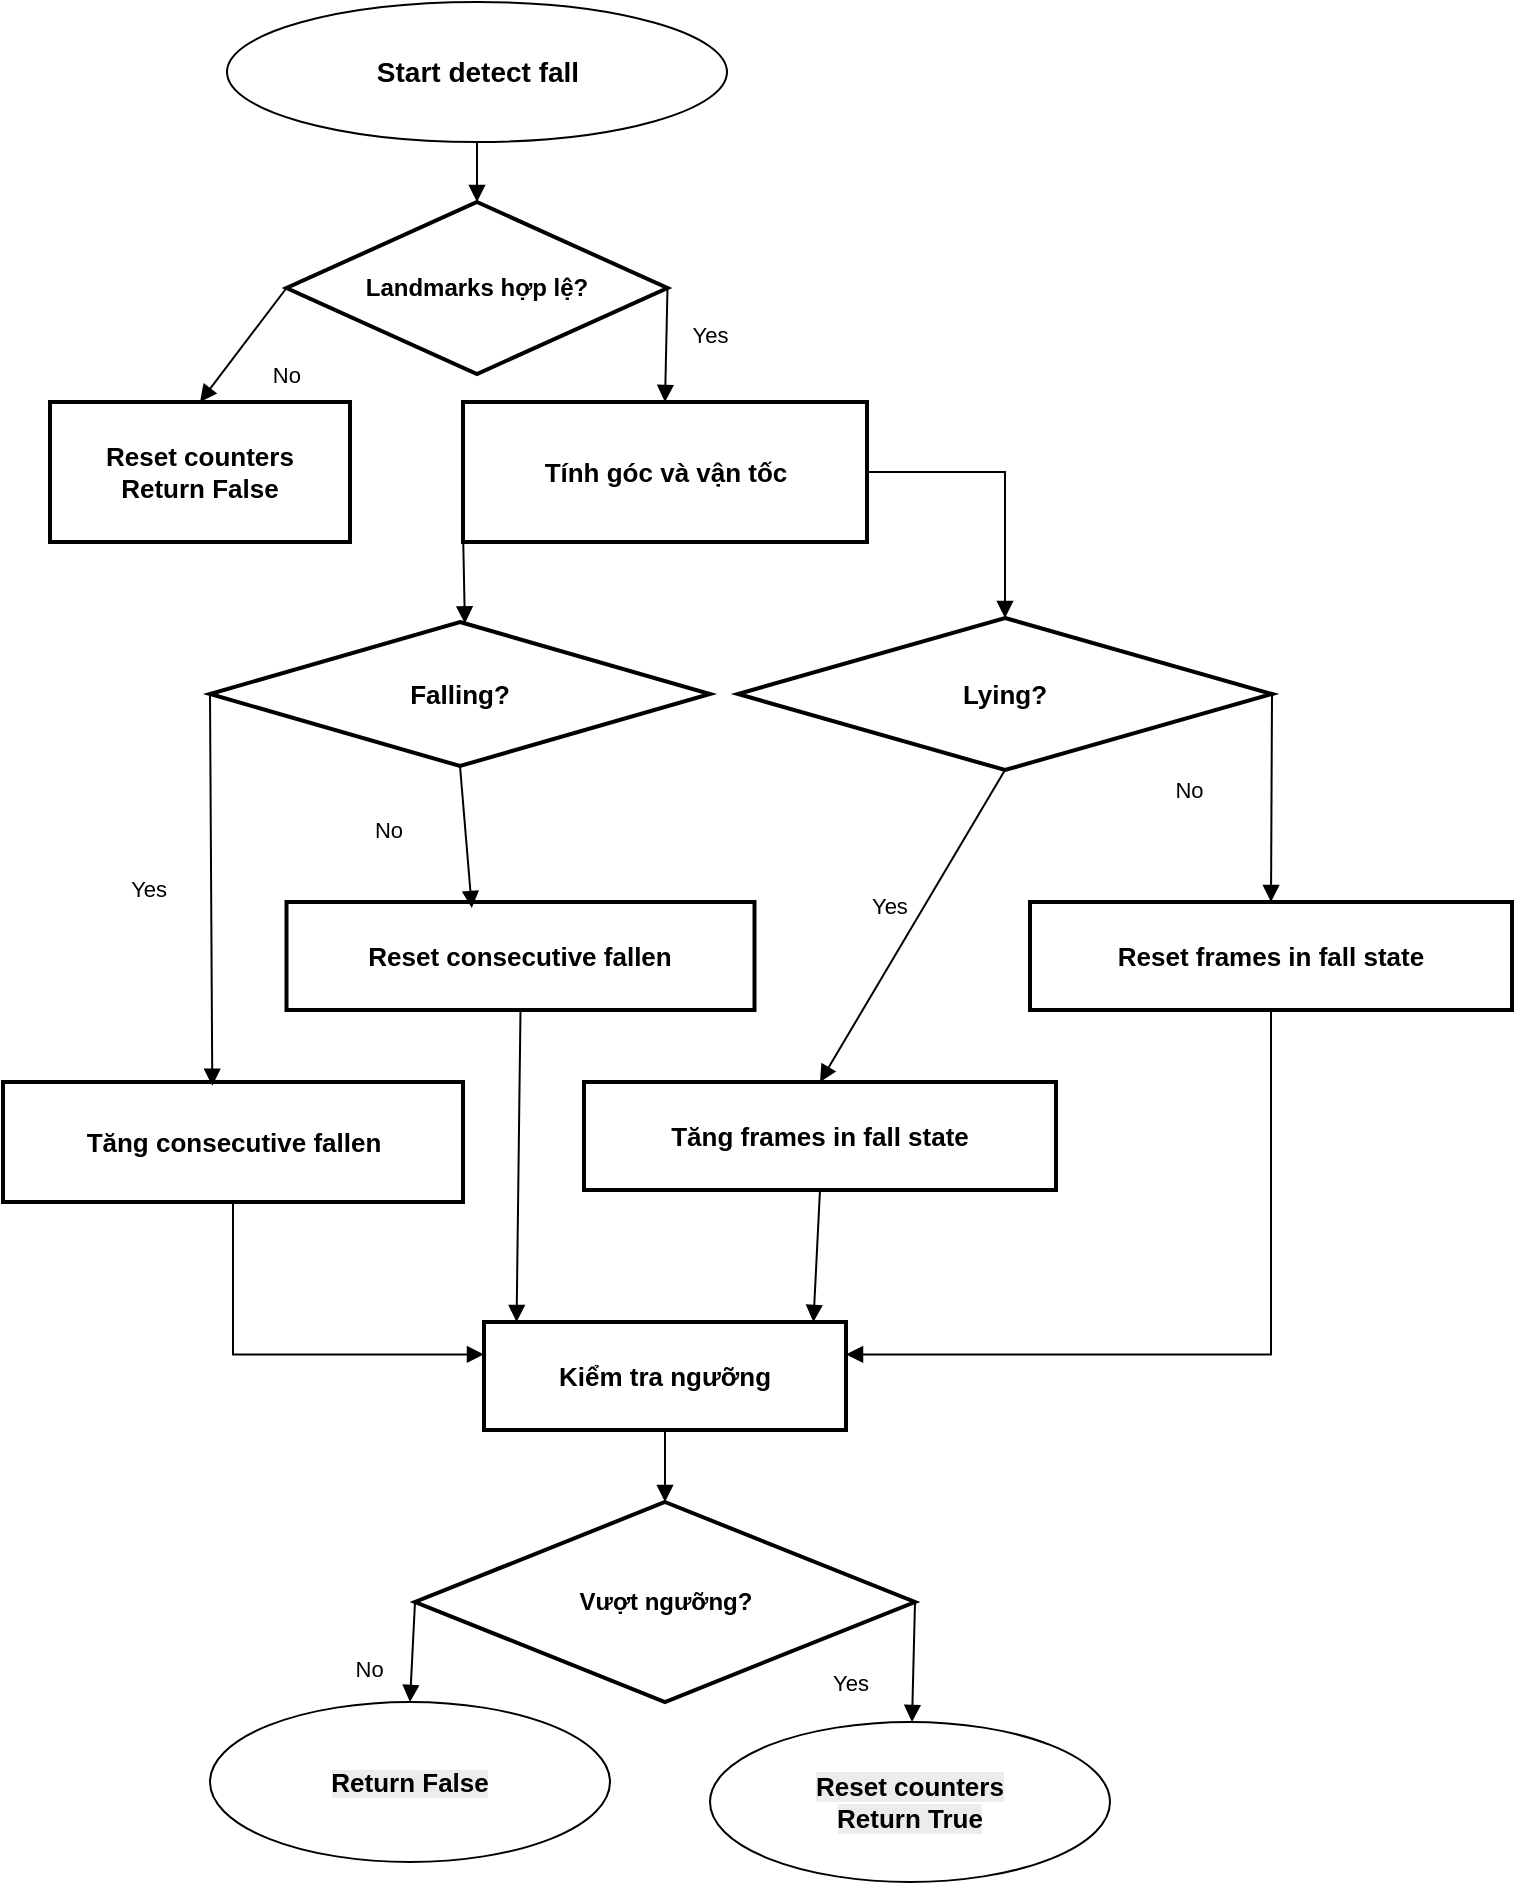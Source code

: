 <mxfile version="28.0.6">
  <diagram name="Page-1" id="RcqHjoqhafqjE1qHLG3t">
    <mxGraphModel dx="1026" dy="706" grid="1" gridSize="10" guides="1" tooltips="1" connect="1" arrows="1" fold="1" page="1" pageScale="1" pageWidth="850" pageHeight="1100" math="0" shadow="0">
      <root>
        <mxCell id="0" />
        <mxCell id="1" parent="0" />
        <mxCell id="KEPEI5O2_IvmtxeHBqty-2" value="Landmarks hợp lệ?" style="rhombus;strokeWidth=2;whiteSpace=wrap;fontStyle=1;labelBackgroundColor=none;" parent="1" vertex="1">
          <mxGeometry x="158.25" y="100" width="190.5" height="86" as="geometry" />
        </mxCell>
        <mxCell id="KEPEI5O2_IvmtxeHBqty-3" value="Reset counters&#xa;Return False" style="whiteSpace=wrap;strokeWidth=2;fontStyle=1;labelBackgroundColor=none;fontSize=13;" parent="1" vertex="1">
          <mxGeometry x="40" y="200" width="150" height="70" as="geometry" />
        </mxCell>
        <mxCell id="KEPEI5O2_IvmtxeHBqty-4" value="Tính góc và vận tốc" style="whiteSpace=wrap;strokeWidth=2;labelBackgroundColor=none;fontSize=13;fontStyle=1" parent="1" vertex="1">
          <mxGeometry x="246.5" y="200" width="202" height="70" as="geometry" />
        </mxCell>
        <mxCell id="KEPEI5O2_IvmtxeHBqty-5" value="Falling?" style="rhombus;strokeWidth=2;whiteSpace=wrap;fontStyle=1;labelBackgroundColor=none;fontSize=13;" parent="1" vertex="1">
          <mxGeometry x="120" y="310" width="250" height="72" as="geometry" />
        </mxCell>
        <mxCell id="KEPEI5O2_IvmtxeHBqty-6" value="Tăng consecutive fallen" style="whiteSpace=wrap;strokeWidth=2;fontStyle=1;labelBackgroundColor=none;fontSize=13;" parent="1" vertex="1">
          <mxGeometry x="16.5" y="540" width="230" height="60" as="geometry" />
        </mxCell>
        <mxCell id="KEPEI5O2_IvmtxeHBqty-7" value="Reset consecutive fallen" style="whiteSpace=wrap;strokeWidth=2;fontStyle=1;labelBackgroundColor=none;fontSize=13;" parent="1" vertex="1">
          <mxGeometry x="158.25" y="450" width="234" height="54" as="geometry" />
        </mxCell>
        <mxCell id="KEPEI5O2_IvmtxeHBqty-8" value="Lying?" style="rhombus;strokeWidth=2;whiteSpace=wrap;fontStyle=1;labelBackgroundColor=none;fontSize=13;" parent="1" vertex="1">
          <mxGeometry x="384" y="308" width="267" height="76" as="geometry" />
        </mxCell>
        <mxCell id="KEPEI5O2_IvmtxeHBqty-9" value="Tăng frames in fall state" style="whiteSpace=wrap;strokeWidth=2;fontStyle=1;labelBackgroundColor=none;fontSize=13;" parent="1" vertex="1">
          <mxGeometry x="307" y="540" width="236" height="54" as="geometry" />
        </mxCell>
        <mxCell id="KEPEI5O2_IvmtxeHBqty-10" value="Reset frames in fall state" style="whiteSpace=wrap;strokeWidth=2;fontStyle=1;labelBackgroundColor=none;fontSize=13;" parent="1" vertex="1">
          <mxGeometry x="530" y="450" width="241" height="54" as="geometry" />
        </mxCell>
        <mxCell id="KEPEI5O2_IvmtxeHBqty-11" value="Kiểm tra ngưỡng" style="whiteSpace=wrap;strokeWidth=2;fontStyle=1;labelBackgroundColor=none;fontSize=13;" parent="1" vertex="1">
          <mxGeometry x="257" y="660" width="181" height="54" as="geometry" />
        </mxCell>
        <mxCell id="KEPEI5O2_IvmtxeHBqty-12" value="Vượt ngưỡng?" style="rhombus;strokeWidth=2;whiteSpace=wrap;fontStyle=1;labelBackgroundColor=none;" parent="1" vertex="1">
          <mxGeometry x="222.5" y="750" width="250" height="100" as="geometry" />
        </mxCell>
        <mxCell id="KEPEI5O2_IvmtxeHBqty-15" value="" style="curved=1;startArrow=none;endArrow=block;exitX=0.5;exitY=1;entryX=0.5;entryY=0;rounded=0;labelBackgroundColor=none;fontColor=default;" parent="1" target="KEPEI5O2_IvmtxeHBqty-2" edge="1">
          <mxGeometry relative="1" as="geometry">
            <Array as="points" />
            <mxPoint x="253.5" y="64" as="sourcePoint" />
          </mxGeometry>
        </mxCell>
        <mxCell id="KEPEI5O2_IvmtxeHBqty-16" value="No" style="startArrow=none;endArrow=block;exitX=0;exitY=0.5;entryX=0.5;entryY=0;rounded=0;exitDx=0;exitDy=0;labelBackgroundColor=none;fontColor=default;" parent="1" source="KEPEI5O2_IvmtxeHBqty-2" target="KEPEI5O2_IvmtxeHBqty-3" edge="1">
          <mxGeometry x="-0.045" y="26" relative="1" as="geometry">
            <mxPoint as="offset" />
          </mxGeometry>
        </mxCell>
        <mxCell id="KEPEI5O2_IvmtxeHBqty-17" value="Yes" style="startArrow=none;endArrow=block;exitX=1;exitY=0.5;entryX=0.5;entryY=0;rounded=0;exitDx=0;exitDy=0;labelBackgroundColor=none;fontColor=default;" parent="1" source="KEPEI5O2_IvmtxeHBqty-2" target="KEPEI5O2_IvmtxeHBqty-4" edge="1">
          <mxGeometry x="-0.206" y="22" relative="1" as="geometry">
            <mxPoint as="offset" />
          </mxGeometry>
        </mxCell>
        <mxCell id="KEPEI5O2_IvmtxeHBqty-18" value="" style="startArrow=none;endArrow=block;exitX=0;exitY=0.91;entryX=0.51;entryY=0;rounded=0;labelBackgroundColor=none;fontColor=default;" parent="1" source="KEPEI5O2_IvmtxeHBqty-4" target="KEPEI5O2_IvmtxeHBqty-5" edge="1">
          <mxGeometry relative="1" as="geometry" />
        </mxCell>
        <mxCell id="KEPEI5O2_IvmtxeHBqty-19" value="Yes" style="startArrow=none;endArrow=block;exitX=0;exitY=0.5;entryX=0.455;entryY=0.031;rounded=0;exitDx=0;exitDy=0;entryDx=0;entryDy=0;entryPerimeter=0;labelBackgroundColor=none;fontColor=default;" parent="1" source="KEPEI5O2_IvmtxeHBqty-5" target="KEPEI5O2_IvmtxeHBqty-6" edge="1">
          <mxGeometry x="-0.011" y="-31" relative="1" as="geometry">
            <mxPoint as="offset" />
          </mxGeometry>
        </mxCell>
        <mxCell id="KEPEI5O2_IvmtxeHBqty-20" value="No" style="startArrow=none;endArrow=block;exitX=0.5;exitY=1;entryX=0.396;entryY=0.056;rounded=0;exitDx=0;exitDy=0;entryDx=0;entryDy=0;entryPerimeter=0;labelBackgroundColor=none;fontColor=default;" parent="1" source="KEPEI5O2_IvmtxeHBqty-5" target="KEPEI5O2_IvmtxeHBqty-7" edge="1">
          <mxGeometry x="-0.201" y="-38" relative="1" as="geometry">
            <mxPoint as="offset" />
          </mxGeometry>
        </mxCell>
        <mxCell id="KEPEI5O2_IvmtxeHBqty-21" value="" style="startArrow=none;endArrow=block;exitX=1;exitY=0.5;entryX=0.5;entryY=0;rounded=0;edgeStyle=orthogonalEdgeStyle;exitDx=0;exitDy=0;labelBackgroundColor=none;fontColor=default;" parent="1" source="KEPEI5O2_IvmtxeHBqty-4" target="KEPEI5O2_IvmtxeHBqty-8" edge="1">
          <mxGeometry relative="1" as="geometry" />
        </mxCell>
        <mxCell id="KEPEI5O2_IvmtxeHBqty-22" value="Yes" style="startArrow=none;endArrow=block;exitX=0.5;exitY=1;entryX=0.5;entryY=0;rounded=0;exitDx=0;exitDy=0;labelBackgroundColor=none;fontColor=default;" parent="1" source="KEPEI5O2_IvmtxeHBqty-8" target="KEPEI5O2_IvmtxeHBqty-9" edge="1">
          <mxGeometry x="-0.035" y="-15" relative="1" as="geometry">
            <mxPoint as="offset" />
          </mxGeometry>
        </mxCell>
        <mxCell id="KEPEI5O2_IvmtxeHBqty-23" value="No" style="startArrow=none;endArrow=block;exitX=1;exitY=0.5;entryX=0.5;entryY=0;rounded=0;exitDx=0;exitDy=0;labelBackgroundColor=none;fontColor=default;" parent="1" source="KEPEI5O2_IvmtxeHBqty-8" target="KEPEI5O2_IvmtxeHBqty-10" edge="1">
          <mxGeometry x="-0.082" y="-41" relative="1" as="geometry">
            <mxPoint as="offset" />
          </mxGeometry>
        </mxCell>
        <mxCell id="KEPEI5O2_IvmtxeHBqty-24" value="" style="startArrow=none;endArrow=block;exitX=0.5;exitY=1;entryX=0;entryY=0.3;rounded=0;edgeStyle=orthogonalEdgeStyle;labelBackgroundColor=none;fontColor=default;" parent="1" source="KEPEI5O2_IvmtxeHBqty-6" target="KEPEI5O2_IvmtxeHBqty-11" edge="1">
          <mxGeometry relative="1" as="geometry" />
        </mxCell>
        <mxCell id="KEPEI5O2_IvmtxeHBqty-25" value="" style="startArrow=none;endArrow=block;exitX=0.5;exitY=1;entryX=0.09;entryY=0;rounded=0;labelBackgroundColor=none;fontColor=default;" parent="1" source="KEPEI5O2_IvmtxeHBqty-7" target="KEPEI5O2_IvmtxeHBqty-11" edge="1">
          <mxGeometry relative="1" as="geometry" />
        </mxCell>
        <mxCell id="KEPEI5O2_IvmtxeHBqty-26" value="" style="startArrow=none;endArrow=block;exitX=0.5;exitY=1;entryX=0.91;entryY=0;rounded=0;labelBackgroundColor=none;fontColor=default;" parent="1" source="KEPEI5O2_IvmtxeHBqty-9" target="KEPEI5O2_IvmtxeHBqty-11" edge="1">
          <mxGeometry relative="1" as="geometry" />
        </mxCell>
        <mxCell id="KEPEI5O2_IvmtxeHBqty-27" value="" style="startArrow=none;endArrow=block;exitX=0.5;exitY=1;entryX=1;entryY=0.3;rounded=0;edgeStyle=orthogonalEdgeStyle;labelBackgroundColor=none;fontColor=default;" parent="1" source="KEPEI5O2_IvmtxeHBqty-10" target="KEPEI5O2_IvmtxeHBqty-11" edge="1">
          <mxGeometry relative="1" as="geometry" />
        </mxCell>
        <mxCell id="KEPEI5O2_IvmtxeHBqty-28" value="" style="curved=1;startArrow=none;endArrow=block;exitX=0.5;exitY=1;entryX=0.5;entryY=0;rounded=0;labelBackgroundColor=none;fontColor=default;" parent="1" source="KEPEI5O2_IvmtxeHBqty-11" target="KEPEI5O2_IvmtxeHBqty-12" edge="1">
          <mxGeometry relative="1" as="geometry">
            <Array as="points" />
          </mxGeometry>
        </mxCell>
        <mxCell id="KEPEI5O2_IvmtxeHBqty-29" value="No" style="startArrow=none;endArrow=block;exitX=0;exitY=0.5;entryX=0.5;entryY=0;rounded=0;exitDx=0;exitDy=0;entryDx=0;entryDy=0;labelBackgroundColor=none;fontColor=default;" parent="1" source="KEPEI5O2_IvmtxeHBqty-12" target="KEPEI5O2_IvmtxeHBqty-35" edge="1">
          <mxGeometry x="0.362" y="-21" relative="1" as="geometry">
            <mxPoint x="220.0" y="902" as="targetPoint" />
            <mxPoint as="offset" />
          </mxGeometry>
        </mxCell>
        <mxCell id="KEPEI5O2_IvmtxeHBqty-30" value="Yes" style="startArrow=none;endArrow=block;exitX=1;exitY=0.5;rounded=0;exitDx=0;exitDy=0;labelBackgroundColor=none;fontColor=default;" parent="1" source="KEPEI5O2_IvmtxeHBqty-12" target="KEPEI5O2_IvmtxeHBqty-34" edge="1">
          <mxGeometry x="0.361" y="-31" relative="1" as="geometry">
            <mxPoint x="473.0" y="902" as="targetPoint" />
            <mxPoint as="offset" />
          </mxGeometry>
        </mxCell>
        <mxCell id="KEPEI5O2_IvmtxeHBqty-33" value="&lt;b&gt;&lt;font style=&quot;font-size: 14px;&quot;&gt;Start detect fall&lt;/font&gt;&lt;/b&gt;" style="ellipse;whiteSpace=wrap;html=1;labelBackgroundColor=none;" parent="1" vertex="1">
          <mxGeometry x="128.5" width="250" height="70" as="geometry" />
        </mxCell>
        <mxCell id="KEPEI5O2_IvmtxeHBqty-34" value="&lt;b&gt;&lt;font style=&quot;font-size: 13px;&quot;&gt;&lt;span style=&quot;color: rgb(0, 0, 0); font-family: Helvetica; font-style: normal; font-variant-ligatures: normal; font-variant-caps: normal; letter-spacing: normal; orphans: 2; text-align: center; text-indent: 0px; text-transform: none; widows: 2; word-spacing: 0px; -webkit-text-stroke-width: 0px; white-space: normal; background-color: rgb(236, 236, 236); text-decoration-thickness: initial; text-decoration-style: initial; text-decoration-color: initial; float: none; display: inline !important;&quot;&gt;Reset counters&lt;/span&gt;&lt;br style=&quot;forced-color-adjust: none; padding: 0px; margin: 0px; color: rgb(0, 0, 0); font-family: Helvetica; font-style: normal; font-variant-ligatures: normal; font-variant-caps: normal; letter-spacing: normal; orphans: 2; text-align: center; text-indent: 0px; text-transform: none; widows: 2; word-spacing: 0px; -webkit-text-stroke-width: 0px; white-space: normal; background-color: rgb(236, 236, 236); text-decoration-thickness: initial; text-decoration-style: initial; text-decoration-color: initial;&quot;&gt;&lt;span style=&quot;color: rgb(0, 0, 0); font-family: Helvetica; font-style: normal; font-variant-ligatures: normal; font-variant-caps: normal; letter-spacing: normal; orphans: 2; text-align: center; text-indent: 0px; text-transform: none; widows: 2; word-spacing: 0px; -webkit-text-stroke-width: 0px; white-space: normal; background-color: rgb(236, 236, 236); text-decoration-thickness: initial; text-decoration-style: initial; text-decoration-color: initial; float: none; display: inline !important;&quot;&gt;Return True&lt;/span&gt;&lt;/font&gt;&lt;/b&gt;" style="ellipse;whiteSpace=wrap;html=1;labelBackgroundColor=none;" parent="1" vertex="1">
          <mxGeometry x="370" y="860" width="200" height="80" as="geometry" />
        </mxCell>
        <mxCell id="KEPEI5O2_IvmtxeHBqty-35" value="&lt;span style=&quot;color: rgb(0, 0, 0); font-family: Helvetica; font-style: normal; font-variant-ligatures: normal; font-variant-caps: normal; letter-spacing: normal; orphans: 2; text-align: center; text-indent: 0px; text-transform: none; widows: 2; word-spacing: 0px; -webkit-text-stroke-width: 0px; white-space: normal; background-color: rgb(236, 236, 236); text-decoration-thickness: initial; text-decoration-style: initial; text-decoration-color: initial; float: none; display: inline !important;&quot;&gt;&lt;b style=&quot;&quot;&gt;&lt;font style=&quot;font-size: 13px;&quot;&gt;Return False&lt;/font&gt;&lt;/b&gt;&lt;/span&gt;" style="ellipse;whiteSpace=wrap;html=1;labelBackgroundColor=none;" parent="1" vertex="1">
          <mxGeometry x="120" y="850" width="200" height="80" as="geometry" />
        </mxCell>
      </root>
    </mxGraphModel>
  </diagram>
</mxfile>
